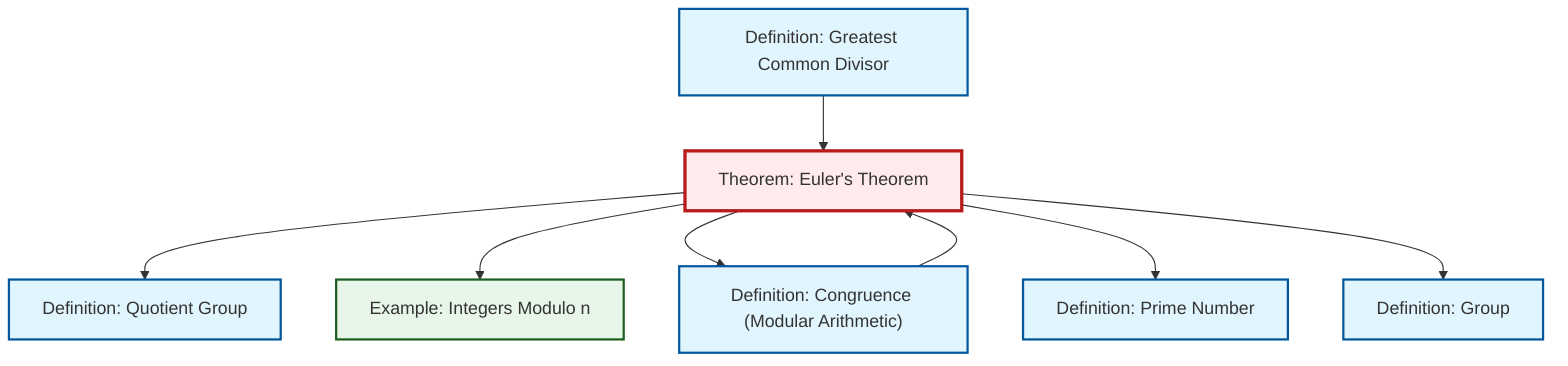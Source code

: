 graph TD
    classDef definition fill:#e1f5fe,stroke:#01579b,stroke-width:2px
    classDef theorem fill:#f3e5f5,stroke:#4a148c,stroke-width:2px
    classDef axiom fill:#fff3e0,stroke:#e65100,stroke-width:2px
    classDef example fill:#e8f5e9,stroke:#1b5e20,stroke-width:2px
    classDef current fill:#ffebee,stroke:#b71c1c,stroke-width:3px
    thm-euler["Theorem: Euler's Theorem"]:::theorem
    def-quotient-group["Definition: Quotient Group"]:::definition
    def-prime["Definition: Prime Number"]:::definition
    ex-quotient-integers-mod-n["Example: Integers Modulo n"]:::example
    def-gcd["Definition: Greatest Common Divisor"]:::definition
    def-congruence["Definition: Congruence (Modular Arithmetic)"]:::definition
    def-group["Definition: Group"]:::definition
    def-congruence --> thm-euler
    def-gcd --> thm-euler
    thm-euler --> def-quotient-group
    thm-euler --> ex-quotient-integers-mod-n
    thm-euler --> def-congruence
    thm-euler --> def-prime
    thm-euler --> def-group
    class thm-euler current